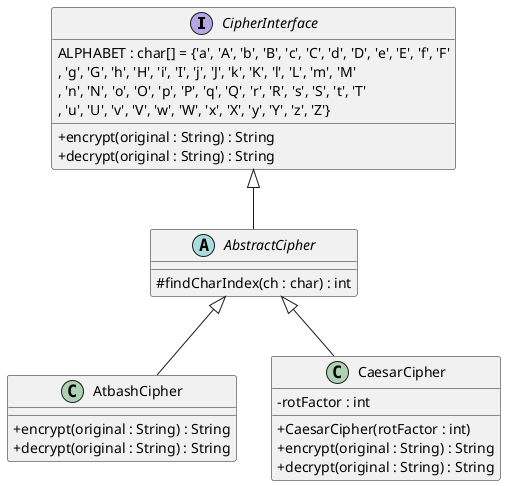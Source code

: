@startuml Ciphers
skinparam backgroundcolor transparent
skinparam classAttributeIconSize 0


interface CipherInterface {
    ALPHABET : char[] = {'a', 'A', 'b', 'B', 'c', 'C', 'd', 'D', 'e', 'E', 'f', 'F'
            , 'g', 'G', 'h', 'H', 'i', 'I', 'j', 'J', 'k', 'K', 'l', 'L', 'm', 'M'
            , 'n', 'N', 'o', 'O', 'p', 'P', 'q', 'Q', 'r', 'R', 's', 'S', 't', 'T'
            , 'u', 'U', 'v', 'V', 'w', 'W', 'x', 'X', 'y', 'Y', 'z', 'Z'}
    + encrypt(original : String) : String
    + decrypt(original : String) : String
}

abstract class AbstractCipher
{
    # findCharIndex(ch : char) : int
}

class AtbashCipher
{
    + encrypt(original : String) : String
    + decrypt(original : String) : String
}

class CaesarCipher
{
    - rotFactor : int
    + CaesarCipher(rotFactor : int)
    + encrypt(original : String) : String
    + decrypt(original : String) : String
}

CipherInterface <|-- AbstractCipher
AbstractCipher <|-- AtbashCipher
AbstractCipher <|-- CaesarCipher
@enduml